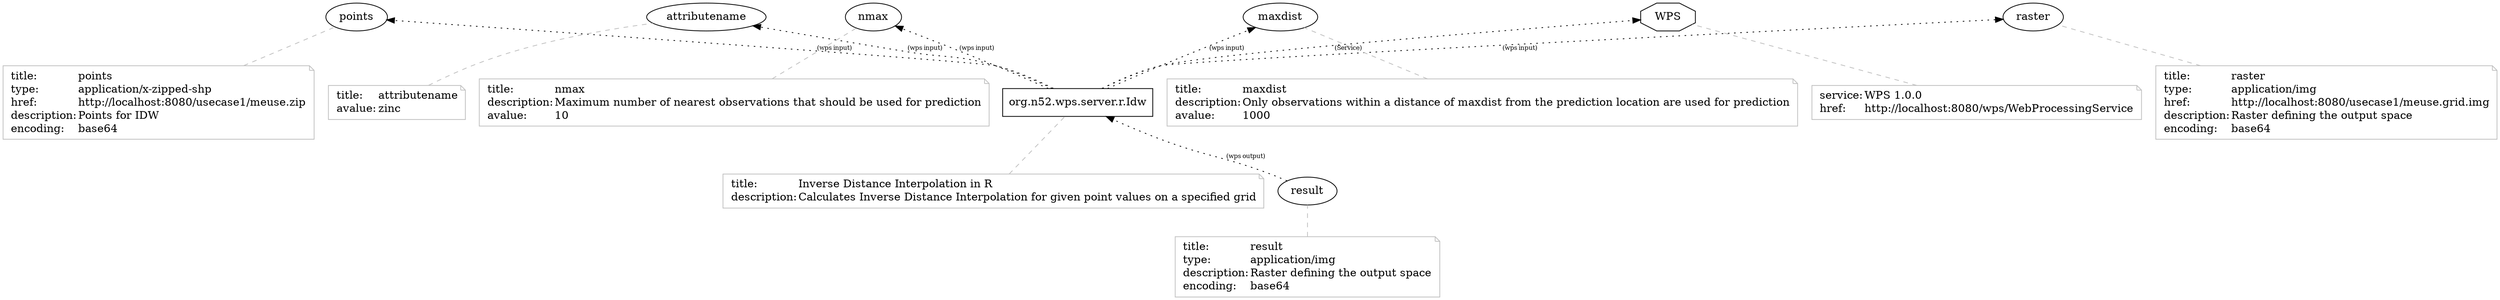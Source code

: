 digraph OPMGraph { rankdir="BT"; 
"org.n52.wps.server.r.Idw-0ceaac" [label="org.n52.wps.server.r.Idw",shape="polygon",sides="4"]
"eid8" [color="gray",fontcolor="black",label=<<TABLE cellpadding="0" border="0">
	<TR>
	    <TD align="left">title:</TD>
	    <TD align="left">Inverse Distance Interpolation in R</TD>
	</TR>
	<TR>
	    <TD align="left">description:</TD>
	    <TD align="left">Calculates Inverse Distance Interpolation for given point values on a specified grid</TD>
	</TR>
    </TABLE>>
,shape="note"]
"eid8" -> "org.n52.wps.server.r.Idw-0ceaac" [style="dashed",color="gray",arrowhead="none"]
"points-a61fb7" [label="points"]
"eid9" [color="gray",fontcolor="black",label=<<TABLE cellpadding="0" border="0">
	<TR>
	    <TD align="left">title:</TD>
	    <TD align="left">points</TD>
	</TR>
	<TR>
	    <TD align="left">type:</TD>
	    <TD align="left">application/x-zipped-shp</TD>
	</TR>
	<TR>
	    <TD align="left">href:</TD>
	    <TD align="left">http://localhost:8080/usecase1/meuse.zip</TD>
	</TR>
	<TR>
	    <TD align="left">description:</TD>
	    <TD align="left">Points for IDW</TD>
	</TR>
	<TR>
	    <TD align="left">encoding:</TD>
	    <TD align="left">base64</TD>
	</TR>
    </TABLE>>
,shape="note"]
"eid9" -> "points-a61fb7" [style="dashed",color="gray",arrowhead="none"]
"nmax-bcd0eb" [label="nmax"]
"eid10" [color="gray",fontcolor="black",label=<<TABLE cellpadding="0" border="0">
	<TR>
	    <TD align="left">title:</TD>
	    <TD align="left">nmax</TD>
	</TR>
	<TR>
	    <TD align="left">description:</TD>
	    <TD align="left">Maximum number of nearest observations that should be used for prediction</TD>
	</TR>
	<TR>
	    <TD align="left">avalue:</TD>
	    <TD align="left">10</TD>
	</TR>
    </TABLE>>
,shape="note"]
"eid10" -> "nmax-bcd0eb" [style="dashed",color="gray",arrowhead="none"]
"attributename-ef30bd" [label="attributename"]
"eid11" [color="gray",fontcolor="black",label=<<TABLE cellpadding="0" border="0">
	<TR>
	    <TD align="left">title:</TD>
	    <TD align="left">attributename</TD>
	</TR>
	<TR>
	    <TD align="left">avalue:</TD>
	    <TD align="left">zinc</TD>
	</TR>
    </TABLE>>
,shape="note"]
"eid11" -> "attributename-ef30bd" [style="dashed",color="gray",arrowhead="none"]
"maxdist-05dd0c" [label="maxdist"]
"eid12" [color="gray",fontcolor="black",label=<<TABLE cellpadding="0" border="0">
	<TR>
	    <TD align="left">title:</TD>
	    <TD align="left">maxdist</TD>
	</TR>
	<TR>
	    <TD align="left">description:</TD>
	    <TD align="left">Only observations within a distance of maxdist from the prediction location are used for prediction</TD>
	</TR>
	<TR>
	    <TD align="left">avalue:</TD>
	    <TD align="left">1000</TD>
	</TR>
    </TABLE>>
,shape="note"]
"eid12" -> "maxdist-05dd0c" [style="dashed",color="gray",arrowhead="none"]
"raster-6ac7be" [label="raster"]
"eid13" [color="gray",fontcolor="black",label=<<TABLE cellpadding="0" border="0">
	<TR>
	    <TD align="left">title:</TD>
	    <TD align="left">raster</TD>
	</TR>
	<TR>
	    <TD align="left">type:</TD>
	    <TD align="left">application/img</TD>
	</TR>
	<TR>
	    <TD align="left">href:</TD>
	    <TD align="left">http://localhost:8080/usecase1/meuse.grid.img</TD>
	</TR>
	<TR>
	    <TD align="left">description:</TD>
	    <TD align="left">Raster defining the output space</TD>
	</TR>
	<TR>
	    <TD align="left">encoding:</TD>
	    <TD align="left">base64</TD>
	</TR>
    </TABLE>>
,shape="note"]
"eid13" -> "raster-6ac7be" [style="dashed",color="gray",arrowhead="none"]
"result-986737" [label="result"]
"eid14" [color="gray",fontcolor="black",label=<<TABLE cellpadding="0" border="0">
	<TR>
	    <TD align="left">title:</TD>
	    <TD align="left">result</TD>
	</TR>
	<TR>
	    <TD align="left">type:</TD>
	    <TD align="left">application/img</TD>
	</TR>
	<TR>
	    <TD align="left">description:</TD>
	    <TD align="left">Raster defining the output space</TD>
	</TR>
	<TR>
	    <TD align="left">encoding:</TD>
	    <TD align="left">base64</TD>
	</TR>
    </TABLE>>
,shape="note"]
"eid14" -> "result-986737" [style="dashed",color="gray",arrowhead="none"]
"a11ee9" [label="WPS",shape="polygon",sides="8"]
"eid15" [color="gray",fontcolor="black",label=<<TABLE cellpadding="0" border="0">
	<TR>
	    <TD align="left">service:</TD>
	    <TD align="left">WPS 1.0.0</TD>
	</TR>
	<TR>
	    <TD align="left">href:</TD>
	    <TD align="left">http://localhost:8080/wps/WebProcessingService</TD>
	</TR>
    </TABLE>>
,shape="note"]
"eid15" -> "a11ee9" [style="dashed",color="gray",arrowhead="none"]
"org.n52.wps.server.r.Idw-0ceaac" -> "points-a61fb7" [style="dotted",color="black",label="(wps input)",fontcolor="black",fontsize="8"]
"org.n52.wps.server.r.Idw-0ceaac" -> "nmax-bcd0eb" [style="dotted",color="black",label="(wps input)",fontcolor="black",fontsize="8"]
"org.n52.wps.server.r.Idw-0ceaac" -> "attributename-ef30bd" [style="dotted",color="black",label="(wps input)",fontcolor="black",fontsize="8"]
"org.n52.wps.server.r.Idw-0ceaac" -> "maxdist-05dd0c" [style="dotted",color="black",label="(wps input)",fontcolor="black",fontsize="8"]
"org.n52.wps.server.r.Idw-0ceaac" -> "raster-6ac7be" [style="dotted",color="black",label="(wps input)",fontcolor="black",fontsize="8"]
"result-986737" -> "org.n52.wps.server.r.Idw-0ceaac" [style="dotted",color="black",label="(wps output)",fontcolor="black",fontsize="8"]
"org.n52.wps.server.r.Idw-0ceaac" -> "a11ee9" [style="dotted",color="black",label="(Service)",fontcolor="black",fontsize="8"]
}

